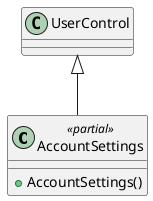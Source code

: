 @startuml
class AccountSettings <<partial>> {
    + AccountSettings()
}
UserControl <|-- AccountSettings
@enduml
